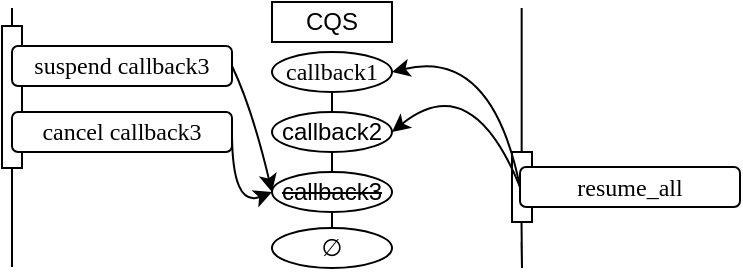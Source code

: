 <mxfile version="22.1.4" type="device">
  <diagram name="Page-1" id="2YBvvXClWsGukQMizWep">
    <mxGraphModel dx="530" dy="284" grid="1" gridSize="10" guides="1" tooltips="1" connect="1" arrows="1" fold="1" page="1" pageScale="1" pageWidth="850" pageHeight="1100" math="0" shadow="0">
      <root>
        <mxCell id="0" />
        <mxCell id="1" parent="0" />
        <mxCell id="Xmo3_Crtta4L2Li_5l8g-21" value="" style="curved=1;endArrow=classic;html=1;rounded=0;exitX=1;exitY=0.5;exitDx=0;exitDy=0;entryX=0;entryY=0.5;entryDx=0;entryDy=0;" parent="1" source="Xmo3_Crtta4L2Li_5l8g-20" target="Xmo3_Crtta4L2Li_5l8g-16" edge="1">
          <mxGeometry width="50" height="50" relative="1" as="geometry">
            <mxPoint x="440" y="249" as="sourcePoint" />
            <mxPoint x="490" y="199" as="targetPoint" />
            <Array as="points">
              <mxPoint x="500" y="210" />
            </Array>
          </mxGeometry>
        </mxCell>
        <mxCell id="Xmo3_Crtta4L2Li_5l8g-37" value="" style="endArrow=none;html=1;rounded=0;" parent="1" edge="1">
          <mxGeometry width="50" height="50" relative="1" as="geometry">
            <mxPoint x="380" y="199" as="sourcePoint" />
            <mxPoint x="380" y="160" as="targetPoint" />
          </mxGeometry>
        </mxCell>
        <mxCell id="Xmo3_Crtta4L2Li_5l8g-38" value="" style="endArrow=none;html=1;rounded=0;" parent="1" edge="1">
          <mxGeometry width="50" height="50" relative="1" as="geometry">
            <mxPoint x="380" y="249.5" as="sourcePoint" />
            <mxPoint x="380" y="239.5" as="targetPoint" />
            <Array as="points">
              <mxPoint x="380" y="289.5" />
            </Array>
          </mxGeometry>
        </mxCell>
        <mxCell id="Xmo3_Crtta4L2Li_5l8g-40" value="" style="endArrow=none;html=1;rounded=0;" parent="1" edge="1">
          <mxGeometry width="50" height="50" relative="1" as="geometry">
            <mxPoint x="634.83" y="257.5" as="sourcePoint" />
            <mxPoint x="634.83" y="160" as="targetPoint" />
          </mxGeometry>
        </mxCell>
        <mxCell id="Xmo3_Crtta4L2Li_5l8g-48" value="" style="endArrow=none;html=1;rounded=0;" parent="1" edge="1">
          <mxGeometry width="50" height="50" relative="1" as="geometry">
            <mxPoint x="379.51" y="275" as="sourcePoint" />
            <mxPoint x="379.51" y="275" as="targetPoint" />
          </mxGeometry>
        </mxCell>
        <mxCell id="Xmo3_Crtta4L2Li_5l8g-67" value="" style="group" parent="1" vertex="1" connectable="0">
          <mxGeometry x="510" y="157" width="60" height="115" as="geometry" />
        </mxCell>
        <mxCell id="Xmo3_Crtta4L2Li_5l8g-41" value="" style="group" parent="Xmo3_Crtta4L2Li_5l8g-67" vertex="1" connectable="0">
          <mxGeometry y="25" width="60" height="90" as="geometry" />
        </mxCell>
        <mxCell id="Xmo3_Crtta4L2Li_5l8g-14" value="&lt;font face=&quot;Lucida Console&quot;&gt;callback1&lt;/font&gt;" style="ellipse;whiteSpace=wrap;html=1;" parent="Xmo3_Crtta4L2Li_5l8g-41" vertex="1">
          <mxGeometry width="60" height="20" as="geometry" />
        </mxCell>
        <mxCell id="Xmo3_Crtta4L2Li_5l8g-15" value="callback2" style="ellipse;whiteSpace=wrap;html=1;" parent="Xmo3_Crtta4L2Li_5l8g-41" vertex="1">
          <mxGeometry y="30" width="60" height="20" as="geometry" />
        </mxCell>
        <mxCell id="Xmo3_Crtta4L2Li_5l8g-16" value="&lt;strike&gt;callback3&lt;/strike&gt;" style="ellipse;whiteSpace=wrap;html=1;" parent="Xmo3_Crtta4L2Li_5l8g-41" vertex="1">
          <mxGeometry y="60" width="60" height="20" as="geometry" />
        </mxCell>
        <mxCell id="Xmo3_Crtta4L2Li_5l8g-17" value="" style="endArrow=none;html=1;rounded=0;entryX=0.5;entryY=1;entryDx=0;entryDy=0;exitX=0.5;exitY=0;exitDx=0;exitDy=0;" parent="Xmo3_Crtta4L2Li_5l8g-41" source="Xmo3_Crtta4L2Li_5l8g-15" target="Xmo3_Crtta4L2Li_5l8g-14" edge="1">
          <mxGeometry width="50" height="50" relative="1" as="geometry">
            <mxPoint x="-216" y="50" as="sourcePoint" />
            <mxPoint x="-156" as="targetPoint" />
          </mxGeometry>
        </mxCell>
        <mxCell id="Xmo3_Crtta4L2Li_5l8g-18" value="" style="endArrow=none;html=1;rounded=0;entryX=0.5;entryY=1;entryDx=0;entryDy=0;exitX=0.5;exitY=0;exitDx=0;exitDy=0;" parent="Xmo3_Crtta4L2Li_5l8g-41" source="Xmo3_Crtta4L2Li_5l8g-16" target="Xmo3_Crtta4L2Li_5l8g-15" edge="1">
          <mxGeometry width="50" height="50" relative="1" as="geometry">
            <mxPoint x="42" y="40" as="sourcePoint" />
            <mxPoint x="42" y="30" as="targetPoint" />
          </mxGeometry>
        </mxCell>
        <mxCell id="Xmo3_Crtta4L2Li_5l8g-19" value="" style="endArrow=none;html=1;rounded=0;entryX=0.5;entryY=1;entryDx=0;entryDy=0;" parent="Xmo3_Crtta4L2Li_5l8g-41" target="Xmo3_Crtta4L2Li_5l8g-16" edge="1">
          <mxGeometry width="50" height="50" relative="1" as="geometry">
            <mxPoint x="30" y="90" as="sourcePoint" />
            <mxPoint x="42" y="60" as="targetPoint" />
          </mxGeometry>
        </mxCell>
        <mxCell id="Xmo3_Crtta4L2Li_5l8g-42" value="CQS" style="rounded=0;whiteSpace=wrap;html=1;" parent="Xmo3_Crtta4L2Li_5l8g-67" vertex="1">
          <mxGeometry width="60" height="20" as="geometry" />
        </mxCell>
        <mxCell id="Xmo3_Crtta4L2Li_5l8g-54" value="" style="html=1;points=[];perimeter=orthogonalPerimeter;outlineConnect=0;targetShapes=umlLifeline;portConstraint=eastwest;newEdgeStyle={&quot;edgeStyle&quot;:&quot;elbowEdgeStyle&quot;,&quot;elbow&quot;:&quot;vertical&quot;,&quot;curved&quot;:0,&quot;rounded&quot;:0};" parent="1" vertex="1">
          <mxGeometry x="630" y="232" width="10" height="35" as="geometry" />
        </mxCell>
        <mxCell id="u00EMY2Q6EPRI4YONWDw-3" value="&lt;font face=&quot;Lucida Console&quot;&gt;resume_all&lt;/font&gt;" style="rounded=1;whiteSpace=wrap;html=1;" vertex="1" parent="1">
          <mxGeometry x="634" y="239.5" width="110" height="20" as="geometry" />
        </mxCell>
        <mxCell id="u00EMY2Q6EPRI4YONWDw-4" value="∅" style="ellipse;whiteSpace=wrap;html=1;" vertex="1" parent="1">
          <mxGeometry x="510" y="270" width="60" height="20" as="geometry" />
        </mxCell>
        <mxCell id="u00EMY2Q6EPRI4YONWDw-5" value="" style="curved=1;endArrow=classic;html=1;rounded=0;exitX=0;exitY=0.5;exitDx=0;exitDy=0;entryX=1;entryY=0.5;entryDx=0;entryDy=0;" edge="1" parent="1" source="u00EMY2Q6EPRI4YONWDw-3" target="Xmo3_Crtta4L2Li_5l8g-14">
          <mxGeometry width="50" height="50" relative="1" as="geometry">
            <mxPoint x="473" y="219" as="sourcePoint" />
            <mxPoint x="520" y="262" as="targetPoint" />
            <Array as="points">
              <mxPoint x="620" y="180" />
            </Array>
          </mxGeometry>
        </mxCell>
        <mxCell id="u00EMY2Q6EPRI4YONWDw-6" value="" style="curved=1;endArrow=classic;html=1;rounded=0;exitX=0;exitY=0.5;exitDx=0;exitDy=0;entryX=1;entryY=0.5;entryDx=0;entryDy=0;" edge="1" parent="1" source="u00EMY2Q6EPRI4YONWDw-3" target="Xmo3_Crtta4L2Li_5l8g-15">
          <mxGeometry width="50" height="50" relative="1" as="geometry">
            <mxPoint x="644" y="285" as="sourcePoint" />
            <mxPoint x="580" y="202" as="targetPoint" />
            <Array as="points">
              <mxPoint x="610" y="190" />
            </Array>
          </mxGeometry>
        </mxCell>
        <mxCell id="u00EMY2Q6EPRI4YONWDw-8" value="" style="html=1;points=[];perimeter=orthogonalPerimeter;outlineConnect=0;targetShapes=umlLifeline;portConstraint=eastwest;newEdgeStyle={&quot;edgeStyle&quot;:&quot;elbowEdgeStyle&quot;,&quot;elbow&quot;:&quot;vertical&quot;,&quot;curved&quot;:0,&quot;rounded&quot;:0};" vertex="1" parent="1">
          <mxGeometry x="375" y="169" width="10" height="71" as="geometry" />
        </mxCell>
        <mxCell id="Xmo3_Crtta4L2Li_5l8g-20" value="&lt;font face=&quot;Lucida Console&quot;&gt;suspend callback3&lt;br&gt;&lt;/font&gt;" style="rounded=1;whiteSpace=wrap;html=1;" parent="1" vertex="1">
          <mxGeometry x="380" y="179" width="110" height="20" as="geometry" />
        </mxCell>
        <mxCell id="u00EMY2Q6EPRI4YONWDw-13" value="&lt;font face=&quot;Lucida Console&quot;&gt;cancel callback3&lt;br&gt;&lt;/font&gt;" style="rounded=1;whiteSpace=wrap;html=1;" vertex="1" parent="1">
          <mxGeometry x="380" y="212" width="110" height="20" as="geometry" />
        </mxCell>
        <mxCell id="u00EMY2Q6EPRI4YONWDw-14" value="" style="curved=1;endArrow=classic;html=1;rounded=0;exitX=1;exitY=0.5;exitDx=0;exitDy=0;entryX=0;entryY=0.5;entryDx=0;entryDy=0;" edge="1" parent="1" source="u00EMY2Q6EPRI4YONWDw-13" target="Xmo3_Crtta4L2Li_5l8g-16">
          <mxGeometry width="50" height="50" relative="1" as="geometry">
            <mxPoint x="500" y="199" as="sourcePoint" />
            <mxPoint x="520" y="262" as="targetPoint" />
            <Array as="points">
              <mxPoint x="490" y="260" />
            </Array>
          </mxGeometry>
        </mxCell>
        <mxCell id="u00EMY2Q6EPRI4YONWDw-15" value="" style="endArrow=none;html=1;rounded=0;" edge="1" parent="1">
          <mxGeometry width="50" height="50" relative="1" as="geometry">
            <mxPoint x="634.76" y="277" as="sourcePoint" />
            <mxPoint x="634.76" y="267" as="targetPoint" />
            <Array as="points">
              <mxPoint x="635" y="290" />
            </Array>
          </mxGeometry>
        </mxCell>
      </root>
    </mxGraphModel>
  </diagram>
</mxfile>
